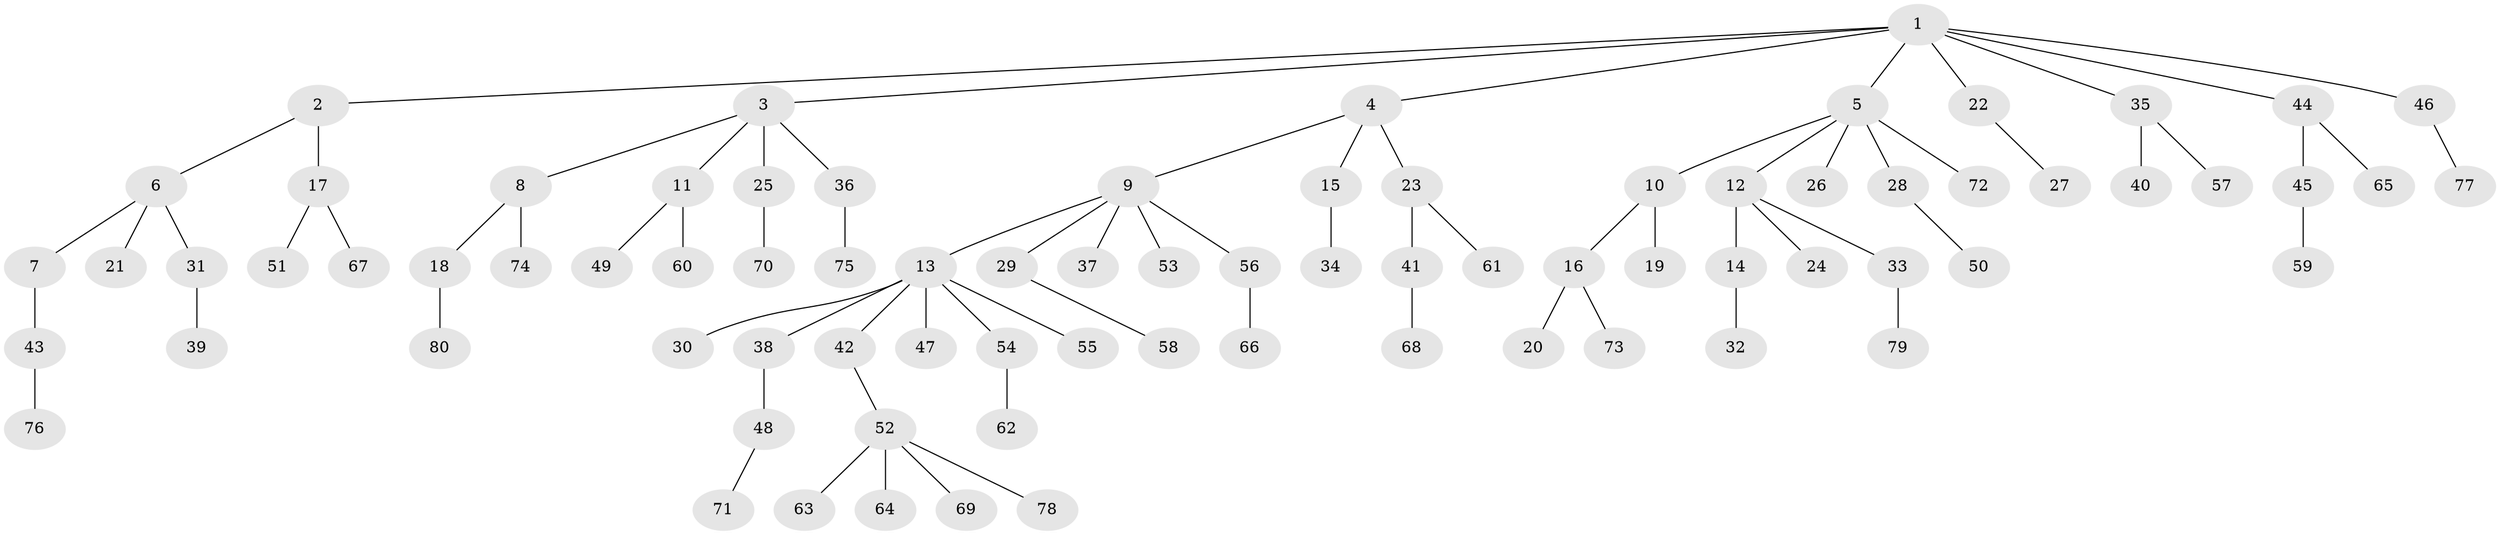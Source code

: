 // Generated by graph-tools (version 1.1) at 2025/37/03/09/25 02:37:03]
// undirected, 80 vertices, 79 edges
graph export_dot {
graph [start="1"]
  node [color=gray90,style=filled];
  1;
  2;
  3;
  4;
  5;
  6;
  7;
  8;
  9;
  10;
  11;
  12;
  13;
  14;
  15;
  16;
  17;
  18;
  19;
  20;
  21;
  22;
  23;
  24;
  25;
  26;
  27;
  28;
  29;
  30;
  31;
  32;
  33;
  34;
  35;
  36;
  37;
  38;
  39;
  40;
  41;
  42;
  43;
  44;
  45;
  46;
  47;
  48;
  49;
  50;
  51;
  52;
  53;
  54;
  55;
  56;
  57;
  58;
  59;
  60;
  61;
  62;
  63;
  64;
  65;
  66;
  67;
  68;
  69;
  70;
  71;
  72;
  73;
  74;
  75;
  76;
  77;
  78;
  79;
  80;
  1 -- 2;
  1 -- 3;
  1 -- 4;
  1 -- 5;
  1 -- 22;
  1 -- 35;
  1 -- 44;
  1 -- 46;
  2 -- 6;
  2 -- 17;
  3 -- 8;
  3 -- 11;
  3 -- 25;
  3 -- 36;
  4 -- 9;
  4 -- 15;
  4 -- 23;
  5 -- 10;
  5 -- 12;
  5 -- 26;
  5 -- 28;
  5 -- 72;
  6 -- 7;
  6 -- 21;
  6 -- 31;
  7 -- 43;
  8 -- 18;
  8 -- 74;
  9 -- 13;
  9 -- 29;
  9 -- 37;
  9 -- 53;
  9 -- 56;
  10 -- 16;
  10 -- 19;
  11 -- 49;
  11 -- 60;
  12 -- 14;
  12 -- 24;
  12 -- 33;
  13 -- 30;
  13 -- 38;
  13 -- 42;
  13 -- 47;
  13 -- 54;
  13 -- 55;
  14 -- 32;
  15 -- 34;
  16 -- 20;
  16 -- 73;
  17 -- 51;
  17 -- 67;
  18 -- 80;
  22 -- 27;
  23 -- 41;
  23 -- 61;
  25 -- 70;
  28 -- 50;
  29 -- 58;
  31 -- 39;
  33 -- 79;
  35 -- 40;
  35 -- 57;
  36 -- 75;
  38 -- 48;
  41 -- 68;
  42 -- 52;
  43 -- 76;
  44 -- 45;
  44 -- 65;
  45 -- 59;
  46 -- 77;
  48 -- 71;
  52 -- 63;
  52 -- 64;
  52 -- 69;
  52 -- 78;
  54 -- 62;
  56 -- 66;
}
